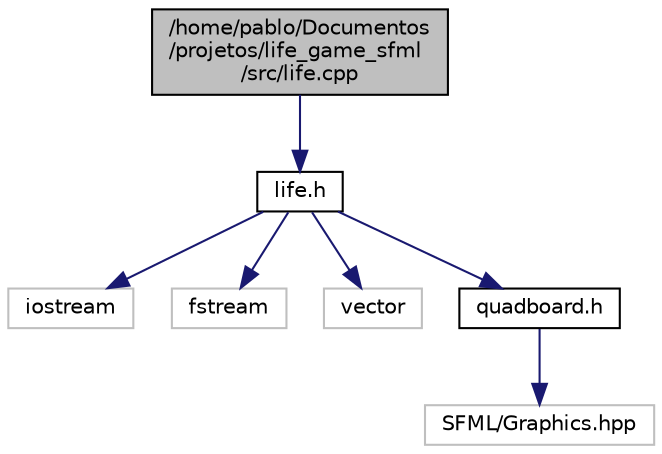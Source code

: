 digraph "/home/pablo/Documentos/projetos/life_game_sfml/src/life.cpp"
{
  edge [fontname="Helvetica",fontsize="10",labelfontname="Helvetica",labelfontsize="10"];
  node [fontname="Helvetica",fontsize="10",shape=record];
  Node0 [label="/home/pablo/Documentos\l/projetos/life_game_sfml\l/src/life.cpp",height=0.2,width=0.4,color="black", fillcolor="grey75", style="filled", fontcolor="black"];
  Node0 -> Node1 [color="midnightblue",fontsize="10",style="solid"];
  Node1 [label="life.h",height=0.2,width=0.4,color="black", fillcolor="white", style="filled",URL="$d7/d44/life_8h.html"];
  Node1 -> Node2 [color="midnightblue",fontsize="10",style="solid"];
  Node2 [label="iostream",height=0.2,width=0.4,color="grey75", fillcolor="white", style="filled"];
  Node1 -> Node3 [color="midnightblue",fontsize="10",style="solid"];
  Node3 [label="fstream",height=0.2,width=0.4,color="grey75", fillcolor="white", style="filled"];
  Node1 -> Node4 [color="midnightblue",fontsize="10",style="solid"];
  Node4 [label="vector",height=0.2,width=0.4,color="grey75", fillcolor="white", style="filled"];
  Node1 -> Node5 [color="midnightblue",fontsize="10",style="solid"];
  Node5 [label="quadboard.h",height=0.2,width=0.4,color="black", fillcolor="white", style="filled",URL="$df/df9/quadboard_8h.html"];
  Node5 -> Node6 [color="midnightblue",fontsize="10",style="solid"];
  Node6 [label="SFML/Graphics.hpp",height=0.2,width=0.4,color="grey75", fillcolor="white", style="filled"];
}
